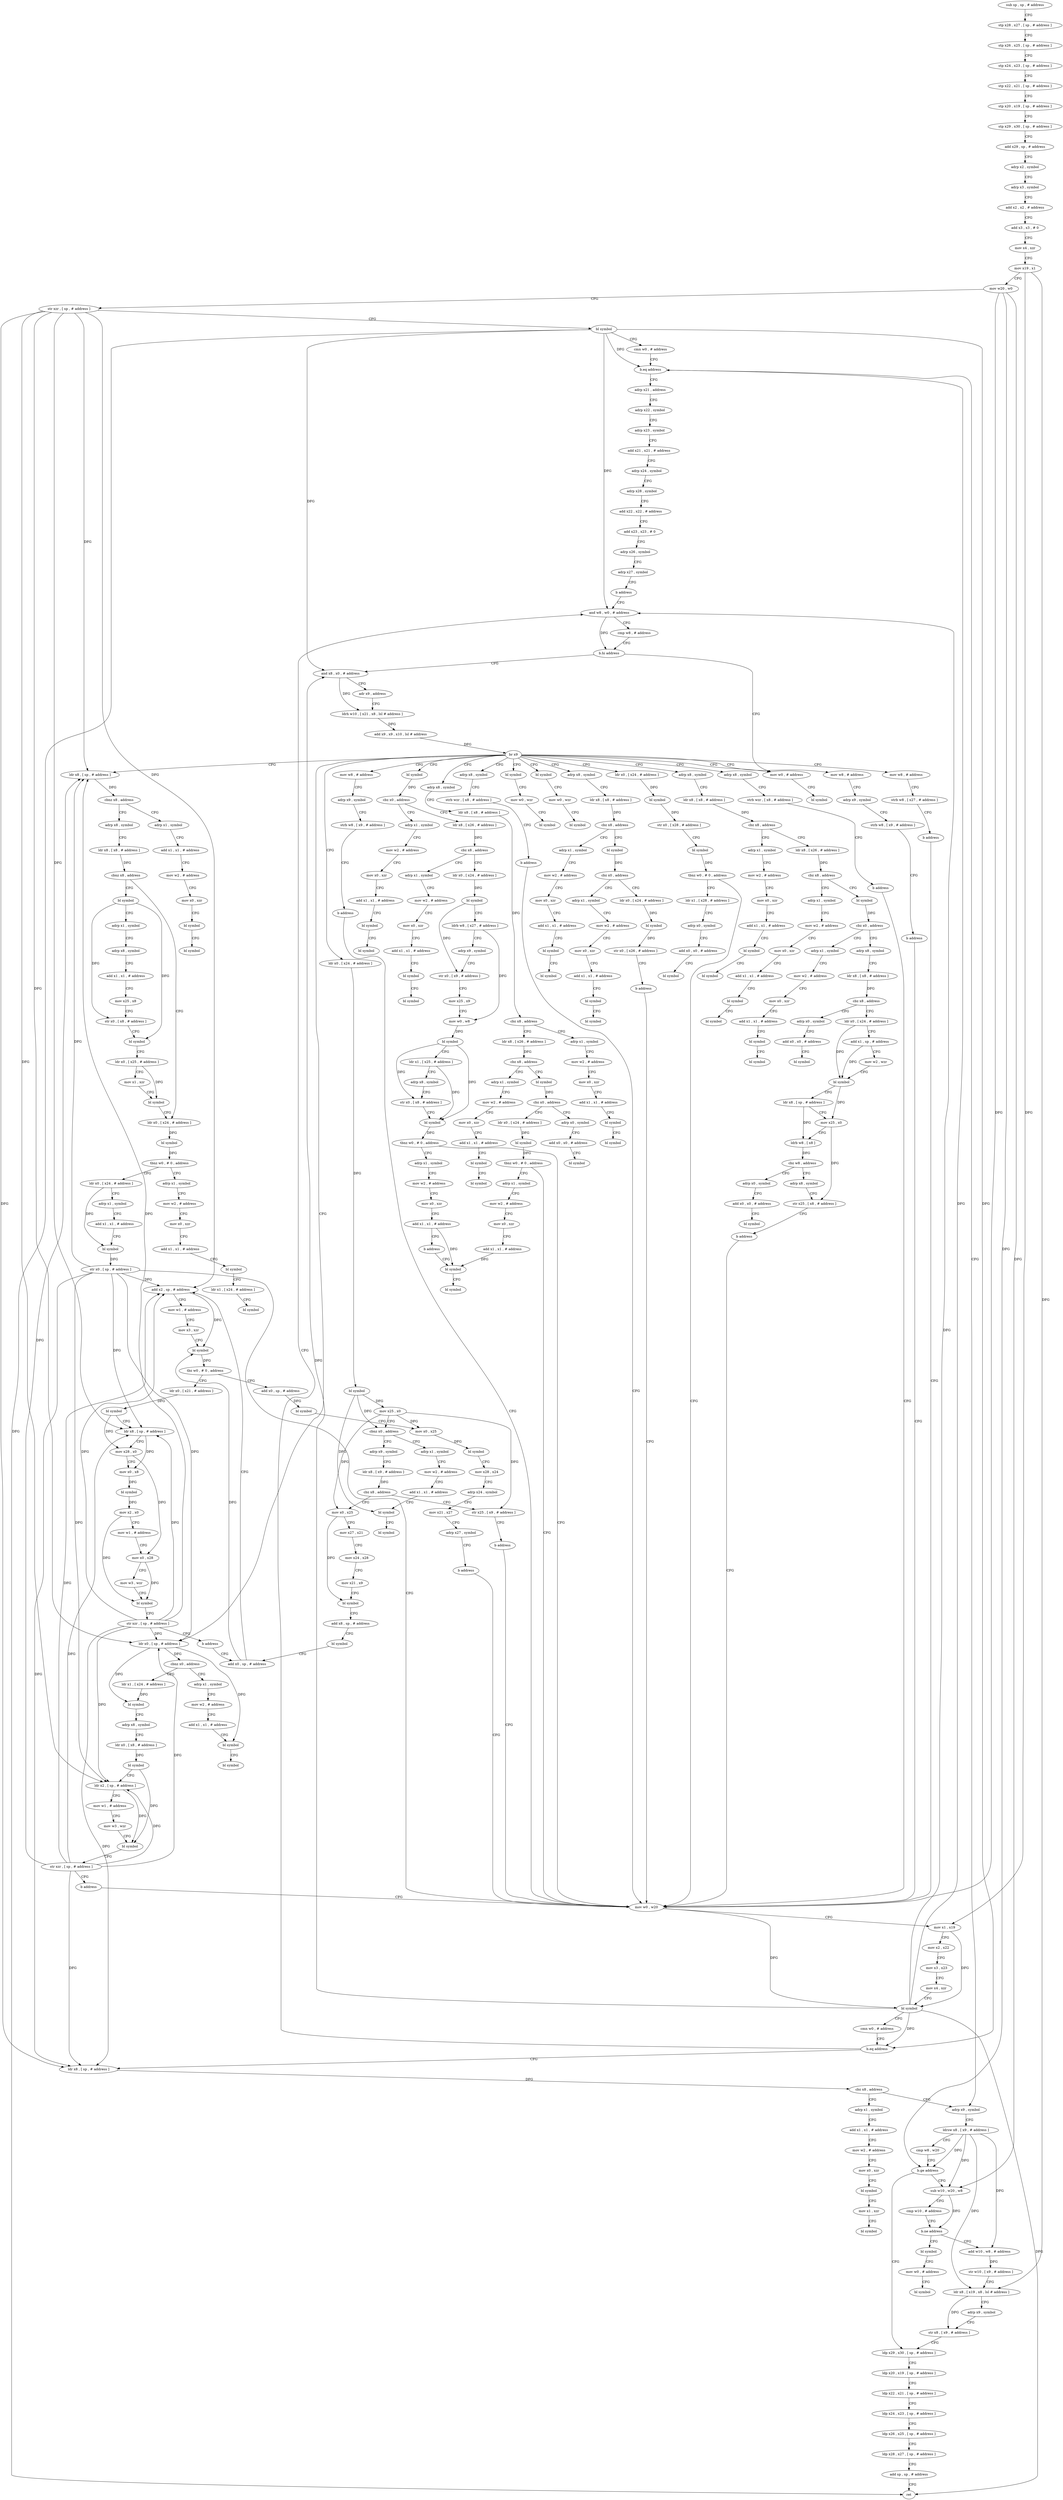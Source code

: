 digraph "func" {
"4215284" [label = "sub sp , sp , # address" ]
"4215288" [label = "stp x28 , x27 , [ sp , # address ]" ]
"4215292" [label = "stp x26 , x25 , [ sp , # address ]" ]
"4215296" [label = "stp x24 , x23 , [ sp , # address ]" ]
"4215300" [label = "stp x22 , x21 , [ sp , # address ]" ]
"4215304" [label = "stp x20 , x19 , [ sp , # address ]" ]
"4215308" [label = "stp x29 , x30 , [ sp , # address ]" ]
"4215312" [label = "add x29 , sp , # address" ]
"4215316" [label = "adrp x2 , symbol" ]
"4215320" [label = "adrp x3 , symbol" ]
"4215324" [label = "add x2 , x2 , # address" ]
"4215328" [label = "add x3 , x3 , # 0" ]
"4215332" [label = "mov x4 , xzr" ]
"4215336" [label = "mov x19 , x1" ]
"4215340" [label = "mov w20 , w0" ]
"4215344" [label = "str xzr , [ sp , # address ]" ]
"4215348" [label = "bl symbol" ]
"4215352" [label = "cmn w0 , # address" ]
"4215356" [label = "b.eq address" ]
"4216536" [label = "adrp x9 , symbol" ]
"4215360" [label = "adrp x21 , address" ]
"4216540" [label = "ldrsw x8 , [ x9 , # address ]" ]
"4216544" [label = "cmp w8 , w20" ]
"4216548" [label = "b.ge address" ]
"4216584" [label = "ldp x29 , x30 , [ sp , # address ]" ]
"4216552" [label = "sub w10 , w20 , w8" ]
"4215364" [label = "adrp x22 , symbol" ]
"4215368" [label = "adrp x23 , symbol" ]
"4215372" [label = "add x21 , x21 , # address" ]
"4215376" [label = "adrp x24 , symbol" ]
"4215380" [label = "adrp x28 , symbol" ]
"4215384" [label = "add x22 , x22 , # address" ]
"4215388" [label = "add x23 , x23 , # 0" ]
"4215392" [label = "adrp x26 , symbol" ]
"4215396" [label = "adrp x27 , symbol" ]
"4215400" [label = "b address" ]
"4215456" [label = "and w8 , w0 , # address" ]
"4216588" [label = "ldp x20 , x19 , [ sp , # address ]" ]
"4216592" [label = "ldp x22 , x21 , [ sp , # address ]" ]
"4216596" [label = "ldp x24 , x23 , [ sp , # address ]" ]
"4216600" [label = "ldp x26 , x25 , [ sp , # address ]" ]
"4216604" [label = "ldp x28 , x27 , [ sp , # address ]" ]
"4216608" [label = "add sp , sp , # address" ]
"4216612" [label = "ret" ]
"4216556" [label = "cmp w10 , # address" ]
"4216560" [label = "b.ne address" ]
"4216680" [label = "bl symbol" ]
"4216564" [label = "add w10 , w8 , # address" ]
"4215460" [label = "cmp w8 , # address" ]
"4215464" [label = "b.hi address" ]
"4216616" [label = "mov w0 , # address" ]
"4215468" [label = "and x8 , x0 , # address" ]
"4216684" [label = "mov w0 , # address" ]
"4216688" [label = "bl symbol" ]
"4216568" [label = "str w10 , [ x9 , # address ]" ]
"4216572" [label = "ldr x8 , [ x19 , x8 , lsl # address ]" ]
"4216576" [label = "adrp x9 , symbol" ]
"4216580" [label = "str x8 , [ x9 , # address ]" ]
"4216620" [label = "bl symbol" ]
"4215472" [label = "adr x9 , address" ]
"4215476" [label = "ldrh w10 , [ x21 , x8 , lsl # address ]" ]
"4215480" [label = "add x9 , x9 , x10 , lsl # address" ]
"4215484" [label = "br x9" ]
"4215488" [label = "ldr x0 , [ x24 , # address ]" ]
"4215528" [label = "ldr x8 , [ sp , # address ]" ]
"4215632" [label = "bl symbol" ]
"4215768" [label = "adrp x8 , symbol" ]
"4215896" [label = "ldr x0 , [ x24 , # address ]" ]
"4216048" [label = "adrp x8 , symbol" ]
"4216132" [label = "mov w8 , # address" ]
"4216144" [label = "adrp x8 , symbol" ]
"4216324" [label = "ldr x0 , [ sp , # address ]" ]
"4216436" [label = "mov w8 , # address" ]
"4216452" [label = "adrp x8 , symbol" ]
"4216464" [label = "adrp x8 , symbol" ]
"4216476" [label = "mov w8 , # address" ]
"4216624" [label = "bl symbol" ]
"4216636" [label = "bl symbol" ]
"4215492" [label = "bl symbol" ]
"4215496" [label = "str x0 , [ x28 , # address ]" ]
"4215500" [label = "bl symbol" ]
"4215504" [label = "tbnz w0 , # 0 , address" ]
"4215424" [label = "mov w0 , w20" ]
"4215508" [label = "ldr x1 , [ x28 , # address ]" ]
"4215532" [label = "cbnz x8 , address" ]
"4216648" [label = "adrp x1 , symbol" ]
"4215536" [label = "adrp x8 , symbol" ]
"4215636" [label = "cbz x0 , address" ]
"4215664" [label = "ldr x8 , [ x26 , # address ]" ]
"4215640" [label = "adrp x1 , symbol" ]
"4215772" [label = "ldr x8 , [ x8 , # address ]" ]
"4215776" [label = "cbz x8 , address" ]
"4215804" [label = "ldr x8 , [ x26 , # address ]" ]
"4215780" [label = "adrp x1 , symbol" ]
"4215900" [label = "bl symbol" ]
"4215904" [label = "mov x25 , x0" ]
"4215908" [label = "cbnz x0 , address" ]
"4215932" [label = "adrp x9 , symbol" ]
"4215912" [label = "adrp x1 , symbol" ]
"4216052" [label = "ldr x8 , [ x8 , # address ]" ]
"4216056" [label = "cbz x8 , address" ]
"4216084" [label = "bl symbol" ]
"4216060" [label = "adrp x1 , symbol" ]
"4216136" [label = "strb w8 , [ x27 , # address ]" ]
"4216140" [label = "b address" ]
"4216148" [label = "ldr x8 , [ x8 , # address ]" ]
"4216152" [label = "cbz x8 , address" ]
"4216180" [label = "ldr x8 , [ x26 , # address ]" ]
"4216156" [label = "adrp x1 , symbol" ]
"4216328" [label = "cbnz x0 , address" ]
"4216356" [label = "ldr x1 , [ x24 , # address ]" ]
"4216332" [label = "adrp x1 , symbol" ]
"4216440" [label = "adrp x9 , symbol" ]
"4216444" [label = "strb w8 , [ x9 , # address ]" ]
"4216448" [label = "b address" ]
"4216456" [label = "strb wzr , [ x8 , # address ]" ]
"4216460" [label = "b address" ]
"4216468" [label = "strb wzr , [ x8 , # address ]" ]
"4216472" [label = "b address" ]
"4216480" [label = "adrp x9 , symbol" ]
"4216484" [label = "strb w8 , [ x9 , # address ]" ]
"4216488" [label = "b address" ]
"4216628" [label = "mov w0 , wzr" ]
"4216632" [label = "bl symbol" ]
"4216640" [label = "mov w0 , wzr" ]
"4216644" [label = "bl symbol" ]
"4215428" [label = "mov x1 , x19" ]
"4215432" [label = "mov x2 , x22" ]
"4215436" [label = "mov x3 , x23" ]
"4215440" [label = "mov x4 , xzr" ]
"4215444" [label = "bl symbol" ]
"4215448" [label = "cmn w0 , # address" ]
"4215452" [label = "b.eq address" ]
"4216500" [label = "ldr x8 , [ sp , # address ]" ]
"4215512" [label = "adrp x0 , symbol" ]
"4215516" [label = "add x0 , x0 , # address" ]
"4215520" [label = "bl symbol" ]
"4216652" [label = "add x1 , x1 , # address" ]
"4216656" [label = "mov w2 , # address" ]
"4216660" [label = "mov x0 , xzr" ]
"4216664" [label = "bl symbol" ]
"4216668" [label = "bl symbol" ]
"4215540" [label = "ldr x8 , [ x8 , # address ]" ]
"4215544" [label = "cbnz x8 , address" ]
"4215588" [label = "ldr x0 , [ x24 , # address ]" ]
"4215548" [label = "bl symbol" ]
"4215668" [label = "cbz x8 , address" ]
"4215696" [label = "ldr x0 , [ x24 , # address ]" ]
"4215672" [label = "adrp x1 , symbol" ]
"4215644" [label = "mov w2 , # address" ]
"4215648" [label = "mov x0 , xzr" ]
"4215652" [label = "add x1 , x1 , # address" ]
"4215656" [label = "bl symbol" ]
"4215660" [label = "bl symbol" ]
"4215808" [label = "cbz x8 , address" ]
"4215836" [label = "bl symbol" ]
"4215812" [label = "adrp x1 , symbol" ]
"4215784" [label = "mov w2 , # address" ]
"4215788" [label = "mov x0 , xzr" ]
"4215792" [label = "add x1 , x1 , # address" ]
"4215796" [label = "bl symbol" ]
"4215800" [label = "bl symbol" ]
"4215936" [label = "ldr x8 , [ x9 , # address ]" ]
"4215940" [label = "cbz x8 , address" ]
"4216492" [label = "str x25 , [ x9 , # address ]" ]
"4215944" [label = "mov x0 , x25" ]
"4215916" [label = "mov w2 , # address" ]
"4215920" [label = "add x1 , x1 , # address" ]
"4215924" [label = "bl symbol" ]
"4215928" [label = "bl symbol" ]
"4216088" [label = "cbz x0 , address" ]
"4216116" [label = "ldr x0 , [ x24 , # address ]" ]
"4216092" [label = "adrp x1 , symbol" ]
"4216064" [label = "mov w2 , # address" ]
"4216068" [label = "mov x0 , xzr" ]
"4216072" [label = "add x1 , x1 , # address" ]
"4216076" [label = "bl symbol" ]
"4216080" [label = "bl symbol" ]
"4216184" [label = "cbz x8 , address" ]
"4216212" [label = "bl symbol" ]
"4216188" [label = "adrp x1 , symbol" ]
"4216160" [label = "mov w2 , # address" ]
"4216164" [label = "mov x0 , xzr" ]
"4216168" [label = "add x1 , x1 , # address" ]
"4216172" [label = "bl symbol" ]
"4216176" [label = "bl symbol" ]
"4216360" [label = "bl symbol" ]
"4216364" [label = "adrp x8 , symbol" ]
"4216368" [label = "ldr x0 , [ x8 , # address ]" ]
"4216372" [label = "bl symbol" ]
"4216376" [label = "ldr x2 , [ sp , # address ]" ]
"4216380" [label = "mov w1 , # address" ]
"4216384" [label = "mov w3 , wzr" ]
"4216388" [label = "bl symbol" ]
"4216392" [label = "str xzr , [ sp , # address ]" ]
"4216396" [label = "b address" ]
"4216336" [label = "mov w2 , # address" ]
"4216340" [label = "add x1 , x1 , # address" ]
"4216344" [label = "bl symbol" ]
"4216348" [label = "bl symbol" ]
"4216504" [label = "cbz x8 , address" ]
"4216508" [label = "adrp x1 , symbol" ]
"4215592" [label = "bl symbol" ]
"4215596" [label = "tbnz w0 , # 0 , address" ]
"4215404" [label = "ldr x0 , [ x24 , # address ]" ]
"4215600" [label = "adrp x1 , symbol" ]
"4215552" [label = "adrp x1 , symbol" ]
"4215556" [label = "adrp x8 , symbol" ]
"4215560" [label = "add x1 , x1 , # address" ]
"4215564" [label = "mov x25 , x8" ]
"4215568" [label = "str x0 , [ x8 , # address ]" ]
"4215572" [label = "bl symbol" ]
"4215576" [label = "ldr x0 , [ x25 , # address ]" ]
"4215580" [label = "mov x1 , xzr" ]
"4215584" [label = "bl symbol" ]
"4215700" [label = "bl symbol" ]
"4215704" [label = "ldrb w8 , [ x27 , # address ]" ]
"4215708" [label = "adrp x9 , symbol" ]
"4215712" [label = "str x0 , [ x9 , # address ]" ]
"4215716" [label = "mov x25 , x9" ]
"4215720" [label = "mov w0 , w8" ]
"4215724" [label = "bl symbol" ]
"4215728" [label = "ldr x1 , [ x25 , # address ]" ]
"4215732" [label = "adrp x8 , symbol" ]
"4215736" [label = "str x0 , [ x8 , # address ]" ]
"4215740" [label = "bl symbol" ]
"4215744" [label = "tbnz w0 , # 0 , address" ]
"4215748" [label = "adrp x1 , symbol" ]
"4215676" [label = "mov w2 , # address" ]
"4215680" [label = "mov x0 , xzr" ]
"4215684" [label = "add x1 , x1 , # address" ]
"4215688" [label = "bl symbol" ]
"4215692" [label = "bl symbol" ]
"4215840" [label = "cbz x0 , address" ]
"4215856" [label = "ldr x0 , [ x24 , # address ]" ]
"4215844" [label = "adrp x0 , symbol" ]
"4215816" [label = "mov w2 , # address" ]
"4215820" [label = "mov x0 , xzr" ]
"4215824" [label = "add x1 , x1 , # address" ]
"4215828" [label = "bl symbol" ]
"4215832" [label = "bl symbol" ]
"4216496" [label = "b address" ]
"4215948" [label = "mov x27 , x21" ]
"4215952" [label = "mov x24 , x28" ]
"4215956" [label = "mov x21 , x9" ]
"4215960" [label = "bl symbol" ]
"4215964" [label = "add x8 , sp , # address" ]
"4215968" [label = "bl symbol" ]
"4215972" [label = "add x0 , sp , # address" ]
"4216120" [label = "bl symbol" ]
"4216124" [label = "str x0 , [ x26 , # address ]" ]
"4216128" [label = "b address" ]
"4216096" [label = "mov w2 , # address" ]
"4216100" [label = "mov x0 , xzr" ]
"4216104" [label = "add x1 , x1 , # address" ]
"4216108" [label = "bl symbol" ]
"4216112" [label = "bl symbol" ]
"4216216" [label = "cbz x0 , address" ]
"4216244" [label = "adrp x8 , symbol" ]
"4216220" [label = "adrp x1 , symbol" ]
"4216192" [label = "mov w2 , # address" ]
"4216196" [label = "mov x0 , xzr" ]
"4216200" [label = "add x1 , x1 , # address" ]
"4216204" [label = "bl symbol" ]
"4216208" [label = "bl symbol" ]
"4216512" [label = "add x1 , x1 , # address" ]
"4216516" [label = "mov w2 , # address" ]
"4216520" [label = "mov x0 , xzr" ]
"4216524" [label = "bl symbol" ]
"4216528" [label = "mov x1 , xzr" ]
"4216532" [label = "bl symbol" ]
"4215408" [label = "adrp x1 , symbol" ]
"4215412" [label = "add x1 , x1 , # address" ]
"4215416" [label = "bl symbol" ]
"4215420" [label = "str x0 , [ sp , # address ]" ]
"4215604" [label = "mov w2 , # address" ]
"4215608" [label = "mov x0 , xzr" ]
"4215612" [label = "add x1 , x1 , # address" ]
"4215616" [label = "bl symbol" ]
"4215620" [label = "ldr x1 , [ x24 , # address ]" ]
"4215624" [label = "bl symbol" ]
"4215752" [label = "mov w2 , # address" ]
"4215756" [label = "mov x0 , xzr" ]
"4215760" [label = "add x1 , x1 , # address" ]
"4215764" [label = "b address" ]
"4215884" [label = "bl symbol" ]
"4215860" [label = "bl symbol" ]
"4215864" [label = "tbnz w0 , # 0 , address" ]
"4215868" [label = "adrp x1 , symbol" ]
"4215848" [label = "add x0 , x0 , # address" ]
"4215852" [label = "bl symbol" ]
"4216400" [label = "add x0 , sp , # address" ]
"4216404" [label = "bl symbol" ]
"4216408" [label = "mov x0 , x25" ]
"4216412" [label = "bl symbol" ]
"4216416" [label = "mov x28 , x24" ]
"4216420" [label = "adrp x24 , symbol" ]
"4216424" [label = "mov x21 , x27" ]
"4216428" [label = "adrp x27 , symbol" ]
"4216432" [label = "b address" ]
"4215996" [label = "ldr x0 , [ x21 , # address ]" ]
"4216000" [label = "bl symbol" ]
"4216004" [label = "ldr x8 , [ sp , # address ]" ]
"4216008" [label = "mov x28 , x0" ]
"4216012" [label = "mov x0 , x8" ]
"4216016" [label = "bl symbol" ]
"4216020" [label = "mov x2 , x0" ]
"4216024" [label = "mov w1 , # address" ]
"4216028" [label = "mov x0 , x28" ]
"4216032" [label = "mov w3 , wzr" ]
"4216036" [label = "bl symbol" ]
"4216040" [label = "str xzr , [ sp , # address ]" ]
"4216044" [label = "b address" ]
"4216248" [label = "ldr x8 , [ x8 , # address ]" ]
"4216252" [label = "cbz x8 , address" ]
"4216268" [label = "ldr x0 , [ x24 , # address ]" ]
"4216256" [label = "adrp x0 , symbol" ]
"4216224" [label = "mov w2 , # address" ]
"4216228" [label = "mov x0 , xzr" ]
"4216232" [label = "add x1 , x1 , # address" ]
"4216236" [label = "bl symbol" ]
"4216240" [label = "bl symbol" ]
"4215888" [label = "bl symbol" ]
"4215872" [label = "mov w2 , # address" ]
"4215876" [label = "mov x0 , xzr" ]
"4215880" [label = "add x1 , x1 , # address" ]
"4215976" [label = "add x2 , sp , # address" ]
"4215980" [label = "mov w1 , # address" ]
"4215984" [label = "mov x3 , xzr" ]
"4215988" [label = "bl symbol" ]
"4215992" [label = "tbz w0 , # 0 , address" ]
"4216272" [label = "add x1 , sp , # address" ]
"4216276" [label = "mov w2 , wzr" ]
"4216280" [label = "bl symbol" ]
"4216284" [label = "ldr x8 , [ sp , # address ]" ]
"4216288" [label = "mov x25 , x0" ]
"4216292" [label = "ldrb w8 , [ x8 ]" ]
"4216296" [label = "cbz w8 , address" ]
"4216312" [label = "adrp x8 , symbol" ]
"4216300" [label = "adrp x0 , symbol" ]
"4216260" [label = "add x0 , x0 , # address" ]
"4216264" [label = "bl symbol" ]
"4216316" [label = "str x25 , [ x8 , # address ]" ]
"4216320" [label = "b address" ]
"4216304" [label = "add x0 , x0 , # address" ]
"4216308" [label = "bl symbol" ]
"4215284" -> "4215288" [ label = "CFG" ]
"4215288" -> "4215292" [ label = "CFG" ]
"4215292" -> "4215296" [ label = "CFG" ]
"4215296" -> "4215300" [ label = "CFG" ]
"4215300" -> "4215304" [ label = "CFG" ]
"4215304" -> "4215308" [ label = "CFG" ]
"4215308" -> "4215312" [ label = "CFG" ]
"4215312" -> "4215316" [ label = "CFG" ]
"4215316" -> "4215320" [ label = "CFG" ]
"4215320" -> "4215324" [ label = "CFG" ]
"4215324" -> "4215328" [ label = "CFG" ]
"4215328" -> "4215332" [ label = "CFG" ]
"4215332" -> "4215336" [ label = "CFG" ]
"4215336" -> "4215340" [ label = "CFG" ]
"4215336" -> "4216572" [ label = "DFG" ]
"4215336" -> "4215428" [ label = "DFG" ]
"4215340" -> "4215344" [ label = "CFG" ]
"4215340" -> "4216548" [ label = "DFG" ]
"4215340" -> "4216552" [ label = "DFG" ]
"4215340" -> "4215424" [ label = "DFG" ]
"4215344" -> "4215348" [ label = "CFG" ]
"4215344" -> "4215528" [ label = "DFG" ]
"4215344" -> "4216324" [ label = "DFG" ]
"4215344" -> "4216376" [ label = "DFG" ]
"4215344" -> "4216500" [ label = "DFG" ]
"4215344" -> "4216004" [ label = "DFG" ]
"4215344" -> "4215976" [ label = "DFG" ]
"4215348" -> "4215352" [ label = "CFG" ]
"4215348" -> "4215356" [ label = "DFG" ]
"4215348" -> "4216612" [ label = "DFG" ]
"4215348" -> "4215456" [ label = "DFG" ]
"4215348" -> "4215468" [ label = "DFG" ]
"4215348" -> "4215452" [ label = "DFG" ]
"4215352" -> "4215356" [ label = "CFG" ]
"4215356" -> "4216536" [ label = "CFG" ]
"4215356" -> "4215360" [ label = "CFG" ]
"4216536" -> "4216540" [ label = "CFG" ]
"4215360" -> "4215364" [ label = "CFG" ]
"4216540" -> "4216544" [ label = "CFG" ]
"4216540" -> "4216548" [ label = "DFG" ]
"4216540" -> "4216552" [ label = "DFG" ]
"4216540" -> "4216564" [ label = "DFG" ]
"4216540" -> "4216572" [ label = "DFG" ]
"4216544" -> "4216548" [ label = "CFG" ]
"4216548" -> "4216584" [ label = "CFG" ]
"4216548" -> "4216552" [ label = "CFG" ]
"4216584" -> "4216588" [ label = "CFG" ]
"4216552" -> "4216556" [ label = "CFG" ]
"4216552" -> "4216560" [ label = "DFG" ]
"4215364" -> "4215368" [ label = "CFG" ]
"4215368" -> "4215372" [ label = "CFG" ]
"4215372" -> "4215376" [ label = "CFG" ]
"4215376" -> "4215380" [ label = "CFG" ]
"4215380" -> "4215384" [ label = "CFG" ]
"4215384" -> "4215388" [ label = "CFG" ]
"4215388" -> "4215392" [ label = "CFG" ]
"4215392" -> "4215396" [ label = "CFG" ]
"4215396" -> "4215400" [ label = "CFG" ]
"4215400" -> "4215456" [ label = "CFG" ]
"4215456" -> "4215460" [ label = "CFG" ]
"4215456" -> "4215464" [ label = "DFG" ]
"4216588" -> "4216592" [ label = "CFG" ]
"4216592" -> "4216596" [ label = "CFG" ]
"4216596" -> "4216600" [ label = "CFG" ]
"4216600" -> "4216604" [ label = "CFG" ]
"4216604" -> "4216608" [ label = "CFG" ]
"4216608" -> "4216612" [ label = "CFG" ]
"4216556" -> "4216560" [ label = "CFG" ]
"4216560" -> "4216680" [ label = "CFG" ]
"4216560" -> "4216564" [ label = "CFG" ]
"4216680" -> "4216684" [ label = "CFG" ]
"4216564" -> "4216568" [ label = "DFG" ]
"4215460" -> "4215464" [ label = "CFG" ]
"4215464" -> "4216616" [ label = "CFG" ]
"4215464" -> "4215468" [ label = "CFG" ]
"4216616" -> "4216620" [ label = "CFG" ]
"4215468" -> "4215472" [ label = "CFG" ]
"4215468" -> "4215476" [ label = "DFG" ]
"4216684" -> "4216688" [ label = "CFG" ]
"4216568" -> "4216572" [ label = "CFG" ]
"4216572" -> "4216576" [ label = "CFG" ]
"4216572" -> "4216580" [ label = "DFG" ]
"4216576" -> "4216580" [ label = "CFG" ]
"4216580" -> "4216584" [ label = "CFG" ]
"4215472" -> "4215476" [ label = "CFG" ]
"4215476" -> "4215480" [ label = "DFG" ]
"4215480" -> "4215484" [ label = "DFG" ]
"4215484" -> "4215488" [ label = "CFG" ]
"4215484" -> "4215528" [ label = "CFG" ]
"4215484" -> "4215632" [ label = "CFG" ]
"4215484" -> "4215768" [ label = "CFG" ]
"4215484" -> "4215896" [ label = "CFG" ]
"4215484" -> "4216048" [ label = "CFG" ]
"4215484" -> "4216132" [ label = "CFG" ]
"4215484" -> "4216144" [ label = "CFG" ]
"4215484" -> "4216324" [ label = "CFG" ]
"4215484" -> "4216436" [ label = "CFG" ]
"4215484" -> "4216452" [ label = "CFG" ]
"4215484" -> "4216464" [ label = "CFG" ]
"4215484" -> "4216476" [ label = "CFG" ]
"4215484" -> "4216616" [ label = "CFG" ]
"4215484" -> "4216624" [ label = "CFG" ]
"4215484" -> "4216636" [ label = "CFG" ]
"4215488" -> "4215492" [ label = "DFG" ]
"4215528" -> "4215532" [ label = "DFG" ]
"4215632" -> "4215636" [ label = "DFG" ]
"4215768" -> "4215772" [ label = "CFG" ]
"4215896" -> "4215900" [ label = "DFG" ]
"4216048" -> "4216052" [ label = "CFG" ]
"4216132" -> "4216136" [ label = "CFG" ]
"4216144" -> "4216148" [ label = "CFG" ]
"4216324" -> "4216328" [ label = "DFG" ]
"4216324" -> "4216360" [ label = "DFG" ]
"4216324" -> "4216344" [ label = "DFG" ]
"4216436" -> "4216440" [ label = "CFG" ]
"4216452" -> "4216456" [ label = "CFG" ]
"4216464" -> "4216468" [ label = "CFG" ]
"4216476" -> "4216480" [ label = "CFG" ]
"4216624" -> "4216628" [ label = "CFG" ]
"4216636" -> "4216640" [ label = "CFG" ]
"4215492" -> "4215496" [ label = "DFG" ]
"4215496" -> "4215500" [ label = "CFG" ]
"4215500" -> "4215504" [ label = "DFG" ]
"4215504" -> "4215424" [ label = "CFG" ]
"4215504" -> "4215508" [ label = "CFG" ]
"4215424" -> "4215428" [ label = "CFG" ]
"4215424" -> "4215444" [ label = "DFG" ]
"4215508" -> "4215512" [ label = "CFG" ]
"4215532" -> "4216648" [ label = "CFG" ]
"4215532" -> "4215536" [ label = "CFG" ]
"4216648" -> "4216652" [ label = "CFG" ]
"4215536" -> "4215540" [ label = "CFG" ]
"4215636" -> "4215664" [ label = "CFG" ]
"4215636" -> "4215640" [ label = "CFG" ]
"4215664" -> "4215668" [ label = "DFG" ]
"4215640" -> "4215644" [ label = "CFG" ]
"4215772" -> "4215776" [ label = "DFG" ]
"4215776" -> "4215804" [ label = "CFG" ]
"4215776" -> "4215780" [ label = "CFG" ]
"4215804" -> "4215808" [ label = "DFG" ]
"4215780" -> "4215784" [ label = "CFG" ]
"4215900" -> "4215904" [ label = "DFG" ]
"4215900" -> "4215908" [ label = "DFG" ]
"4215900" -> "4215924" [ label = "DFG" ]
"4215904" -> "4215908" [ label = "CFG" ]
"4215904" -> "4216492" [ label = "DFG" ]
"4215904" -> "4215944" [ label = "DFG" ]
"4215904" -> "4216408" [ label = "DFG" ]
"4215908" -> "4215932" [ label = "CFG" ]
"4215908" -> "4215912" [ label = "CFG" ]
"4215932" -> "4215936" [ label = "CFG" ]
"4215912" -> "4215916" [ label = "CFG" ]
"4216052" -> "4216056" [ label = "DFG" ]
"4216056" -> "4216084" [ label = "CFG" ]
"4216056" -> "4216060" [ label = "CFG" ]
"4216084" -> "4216088" [ label = "DFG" ]
"4216060" -> "4216064" [ label = "CFG" ]
"4216136" -> "4216140" [ label = "CFG" ]
"4216140" -> "4215424" [ label = "CFG" ]
"4216148" -> "4216152" [ label = "DFG" ]
"4216152" -> "4216180" [ label = "CFG" ]
"4216152" -> "4216156" [ label = "CFG" ]
"4216180" -> "4216184" [ label = "DFG" ]
"4216156" -> "4216160" [ label = "CFG" ]
"4216328" -> "4216356" [ label = "CFG" ]
"4216328" -> "4216332" [ label = "CFG" ]
"4216356" -> "4216360" [ label = "DFG" ]
"4216332" -> "4216336" [ label = "CFG" ]
"4216440" -> "4216444" [ label = "CFG" ]
"4216444" -> "4216448" [ label = "CFG" ]
"4216448" -> "4215424" [ label = "CFG" ]
"4216456" -> "4216460" [ label = "CFG" ]
"4216460" -> "4215424" [ label = "CFG" ]
"4216468" -> "4216472" [ label = "CFG" ]
"4216472" -> "4215424" [ label = "CFG" ]
"4216480" -> "4216484" [ label = "CFG" ]
"4216484" -> "4216488" [ label = "CFG" ]
"4216488" -> "4215424" [ label = "CFG" ]
"4216628" -> "4216632" [ label = "CFG" ]
"4216640" -> "4216644" [ label = "CFG" ]
"4215428" -> "4215432" [ label = "CFG" ]
"4215428" -> "4215444" [ label = "DFG" ]
"4215432" -> "4215436" [ label = "CFG" ]
"4215436" -> "4215440" [ label = "CFG" ]
"4215440" -> "4215444" [ label = "CFG" ]
"4215444" -> "4215448" [ label = "CFG" ]
"4215444" -> "4215356" [ label = "DFG" ]
"4215444" -> "4215456" [ label = "DFG" ]
"4215444" -> "4215468" [ label = "DFG" ]
"4215444" -> "4216612" [ label = "DFG" ]
"4215444" -> "4215452" [ label = "DFG" ]
"4215448" -> "4215452" [ label = "CFG" ]
"4215452" -> "4216500" [ label = "CFG" ]
"4215452" -> "4215456" [ label = "CFG" ]
"4216500" -> "4216504" [ label = "DFG" ]
"4215512" -> "4215516" [ label = "CFG" ]
"4215516" -> "4215520" [ label = "CFG" ]
"4216652" -> "4216656" [ label = "CFG" ]
"4216656" -> "4216660" [ label = "CFG" ]
"4216660" -> "4216664" [ label = "CFG" ]
"4216664" -> "4216668" [ label = "CFG" ]
"4215540" -> "4215544" [ label = "DFG" ]
"4215544" -> "4215588" [ label = "CFG" ]
"4215544" -> "4215548" [ label = "CFG" ]
"4215588" -> "4215592" [ label = "DFG" ]
"4215548" -> "4215552" [ label = "CFG" ]
"4215548" -> "4215568" [ label = "DFG" ]
"4215548" -> "4215572" [ label = "DFG" ]
"4215668" -> "4215696" [ label = "CFG" ]
"4215668" -> "4215672" [ label = "CFG" ]
"4215696" -> "4215700" [ label = "DFG" ]
"4215672" -> "4215676" [ label = "CFG" ]
"4215644" -> "4215648" [ label = "CFG" ]
"4215648" -> "4215652" [ label = "CFG" ]
"4215652" -> "4215656" [ label = "CFG" ]
"4215656" -> "4215660" [ label = "CFG" ]
"4215808" -> "4215836" [ label = "CFG" ]
"4215808" -> "4215812" [ label = "CFG" ]
"4215836" -> "4215840" [ label = "DFG" ]
"4215812" -> "4215816" [ label = "CFG" ]
"4215784" -> "4215788" [ label = "CFG" ]
"4215788" -> "4215792" [ label = "CFG" ]
"4215792" -> "4215796" [ label = "CFG" ]
"4215796" -> "4215800" [ label = "CFG" ]
"4215936" -> "4215940" [ label = "DFG" ]
"4215940" -> "4216492" [ label = "CFG" ]
"4215940" -> "4215944" [ label = "CFG" ]
"4216492" -> "4216496" [ label = "CFG" ]
"4215944" -> "4215948" [ label = "CFG" ]
"4215944" -> "4215960" [ label = "DFG" ]
"4215916" -> "4215920" [ label = "CFG" ]
"4215920" -> "4215924" [ label = "CFG" ]
"4215924" -> "4215928" [ label = "CFG" ]
"4216088" -> "4216116" [ label = "CFG" ]
"4216088" -> "4216092" [ label = "CFG" ]
"4216116" -> "4216120" [ label = "DFG" ]
"4216092" -> "4216096" [ label = "CFG" ]
"4216064" -> "4216068" [ label = "CFG" ]
"4216068" -> "4216072" [ label = "CFG" ]
"4216072" -> "4216076" [ label = "CFG" ]
"4216076" -> "4216080" [ label = "CFG" ]
"4216184" -> "4216212" [ label = "CFG" ]
"4216184" -> "4216188" [ label = "CFG" ]
"4216212" -> "4216216" [ label = "DFG" ]
"4216188" -> "4216192" [ label = "CFG" ]
"4216160" -> "4216164" [ label = "CFG" ]
"4216164" -> "4216168" [ label = "CFG" ]
"4216168" -> "4216172" [ label = "CFG" ]
"4216172" -> "4216176" [ label = "CFG" ]
"4216360" -> "4216364" [ label = "CFG" ]
"4216364" -> "4216368" [ label = "CFG" ]
"4216368" -> "4216372" [ label = "DFG" ]
"4216372" -> "4216376" [ label = "CFG" ]
"4216372" -> "4216388" [ label = "DFG" ]
"4216376" -> "4216380" [ label = "CFG" ]
"4216376" -> "4216388" [ label = "DFG" ]
"4216380" -> "4216384" [ label = "CFG" ]
"4216384" -> "4216388" [ label = "CFG" ]
"4216388" -> "4216392" [ label = "CFG" ]
"4216392" -> "4216396" [ label = "CFG" ]
"4216392" -> "4215528" [ label = "DFG" ]
"4216392" -> "4216324" [ label = "DFG" ]
"4216392" -> "4216376" [ label = "DFG" ]
"4216392" -> "4216500" [ label = "DFG" ]
"4216392" -> "4216004" [ label = "DFG" ]
"4216392" -> "4215976" [ label = "DFG" ]
"4216396" -> "4215424" [ label = "CFG" ]
"4216336" -> "4216340" [ label = "CFG" ]
"4216340" -> "4216344" [ label = "CFG" ]
"4216344" -> "4216348" [ label = "CFG" ]
"4216504" -> "4216536" [ label = "CFG" ]
"4216504" -> "4216508" [ label = "CFG" ]
"4216508" -> "4216512" [ label = "CFG" ]
"4215592" -> "4215596" [ label = "DFG" ]
"4215596" -> "4215404" [ label = "CFG" ]
"4215596" -> "4215600" [ label = "CFG" ]
"4215404" -> "4215408" [ label = "CFG" ]
"4215404" -> "4215416" [ label = "DFG" ]
"4215600" -> "4215604" [ label = "CFG" ]
"4215552" -> "4215556" [ label = "CFG" ]
"4215556" -> "4215560" [ label = "CFG" ]
"4215560" -> "4215564" [ label = "CFG" ]
"4215564" -> "4215568" [ label = "CFG" ]
"4215568" -> "4215572" [ label = "CFG" ]
"4215572" -> "4215576" [ label = "CFG" ]
"4215576" -> "4215580" [ label = "CFG" ]
"4215576" -> "4215584" [ label = "DFG" ]
"4215580" -> "4215584" [ label = "CFG" ]
"4215584" -> "4215588" [ label = "CFG" ]
"4215700" -> "4215704" [ label = "CFG" ]
"4215700" -> "4215712" [ label = "DFG" ]
"4215704" -> "4215708" [ label = "CFG" ]
"4215704" -> "4215720" [ label = "DFG" ]
"4215708" -> "4215712" [ label = "CFG" ]
"4215712" -> "4215716" [ label = "CFG" ]
"4215716" -> "4215720" [ label = "CFG" ]
"4215720" -> "4215724" [ label = "DFG" ]
"4215724" -> "4215728" [ label = "CFG" ]
"4215724" -> "4215736" [ label = "DFG" ]
"4215724" -> "4215740" [ label = "DFG" ]
"4215728" -> "4215732" [ label = "CFG" ]
"4215728" -> "4215740" [ label = "DFG" ]
"4215732" -> "4215736" [ label = "CFG" ]
"4215736" -> "4215740" [ label = "CFG" ]
"4215740" -> "4215744" [ label = "DFG" ]
"4215744" -> "4215424" [ label = "CFG" ]
"4215744" -> "4215748" [ label = "CFG" ]
"4215748" -> "4215752" [ label = "CFG" ]
"4215676" -> "4215680" [ label = "CFG" ]
"4215680" -> "4215684" [ label = "CFG" ]
"4215684" -> "4215688" [ label = "CFG" ]
"4215688" -> "4215692" [ label = "CFG" ]
"4215840" -> "4215856" [ label = "CFG" ]
"4215840" -> "4215844" [ label = "CFG" ]
"4215856" -> "4215860" [ label = "DFG" ]
"4215844" -> "4215848" [ label = "CFG" ]
"4215816" -> "4215820" [ label = "CFG" ]
"4215820" -> "4215824" [ label = "CFG" ]
"4215824" -> "4215828" [ label = "CFG" ]
"4215828" -> "4215832" [ label = "CFG" ]
"4216496" -> "4215424" [ label = "CFG" ]
"4215948" -> "4215952" [ label = "CFG" ]
"4215952" -> "4215956" [ label = "CFG" ]
"4215956" -> "4215960" [ label = "CFG" ]
"4215960" -> "4215964" [ label = "CFG" ]
"4215964" -> "4215968" [ label = "CFG" ]
"4215968" -> "4215972" [ label = "CFG" ]
"4215972" -> "4215976" [ label = "CFG" ]
"4215972" -> "4215988" [ label = "DFG" ]
"4216120" -> "4216124" [ label = "DFG" ]
"4216124" -> "4216128" [ label = "CFG" ]
"4216128" -> "4215424" [ label = "CFG" ]
"4216096" -> "4216100" [ label = "CFG" ]
"4216100" -> "4216104" [ label = "CFG" ]
"4216104" -> "4216108" [ label = "CFG" ]
"4216108" -> "4216112" [ label = "CFG" ]
"4216216" -> "4216244" [ label = "CFG" ]
"4216216" -> "4216220" [ label = "CFG" ]
"4216244" -> "4216248" [ label = "CFG" ]
"4216220" -> "4216224" [ label = "CFG" ]
"4216192" -> "4216196" [ label = "CFG" ]
"4216196" -> "4216200" [ label = "CFG" ]
"4216200" -> "4216204" [ label = "CFG" ]
"4216204" -> "4216208" [ label = "CFG" ]
"4216512" -> "4216516" [ label = "CFG" ]
"4216516" -> "4216520" [ label = "CFG" ]
"4216520" -> "4216524" [ label = "CFG" ]
"4216524" -> "4216528" [ label = "CFG" ]
"4216528" -> "4216532" [ label = "CFG" ]
"4215408" -> "4215412" [ label = "CFG" ]
"4215412" -> "4215416" [ label = "CFG" ]
"4215416" -> "4215420" [ label = "DFG" ]
"4215420" -> "4215424" [ label = "CFG" ]
"4215420" -> "4215528" [ label = "DFG" ]
"4215420" -> "4216324" [ label = "DFG" ]
"4215420" -> "4216376" [ label = "DFG" ]
"4215420" -> "4216500" [ label = "DFG" ]
"4215420" -> "4216004" [ label = "DFG" ]
"4215420" -> "4215976" [ label = "DFG" ]
"4215604" -> "4215608" [ label = "CFG" ]
"4215608" -> "4215612" [ label = "CFG" ]
"4215612" -> "4215616" [ label = "CFG" ]
"4215616" -> "4215620" [ label = "CFG" ]
"4215620" -> "4215624" [ label = "CFG" ]
"4215752" -> "4215756" [ label = "CFG" ]
"4215756" -> "4215760" [ label = "CFG" ]
"4215760" -> "4215764" [ label = "CFG" ]
"4215760" -> "4215884" [ label = "DFG" ]
"4215764" -> "4215884" [ label = "CFG" ]
"4215884" -> "4215888" [ label = "CFG" ]
"4215860" -> "4215864" [ label = "DFG" ]
"4215864" -> "4215424" [ label = "CFG" ]
"4215864" -> "4215868" [ label = "CFG" ]
"4215868" -> "4215872" [ label = "CFG" ]
"4215848" -> "4215852" [ label = "CFG" ]
"4216400" -> "4216404" [ label = "DFG" ]
"4216404" -> "4216408" [ label = "CFG" ]
"4216408" -> "4216412" [ label = "DFG" ]
"4216412" -> "4216416" [ label = "CFG" ]
"4216416" -> "4216420" [ label = "CFG" ]
"4216420" -> "4216424" [ label = "CFG" ]
"4216424" -> "4216428" [ label = "CFG" ]
"4216428" -> "4216432" [ label = "CFG" ]
"4216432" -> "4215424" [ label = "CFG" ]
"4215996" -> "4216000" [ label = "DFG" ]
"4216000" -> "4216004" [ label = "CFG" ]
"4216000" -> "4216008" [ label = "DFG" ]
"4216004" -> "4216008" [ label = "CFG" ]
"4216004" -> "4216012" [ label = "DFG" ]
"4216008" -> "4216012" [ label = "CFG" ]
"4216008" -> "4216028" [ label = "DFG" ]
"4216012" -> "4216016" [ label = "DFG" ]
"4216016" -> "4216020" [ label = "DFG" ]
"4216020" -> "4216024" [ label = "CFG" ]
"4216020" -> "4216036" [ label = "DFG" ]
"4216024" -> "4216028" [ label = "CFG" ]
"4216028" -> "4216032" [ label = "CFG" ]
"4216028" -> "4216036" [ label = "DFG" ]
"4216032" -> "4216036" [ label = "CFG" ]
"4216036" -> "4216040" [ label = "CFG" ]
"4216040" -> "4216044" [ label = "CFG" ]
"4216040" -> "4215528" [ label = "DFG" ]
"4216040" -> "4216324" [ label = "DFG" ]
"4216040" -> "4216376" [ label = "DFG" ]
"4216040" -> "4216500" [ label = "DFG" ]
"4216040" -> "4215976" [ label = "DFG" ]
"4216040" -> "4216004" [ label = "DFG" ]
"4216044" -> "4215972" [ label = "CFG" ]
"4216248" -> "4216252" [ label = "DFG" ]
"4216252" -> "4216268" [ label = "CFG" ]
"4216252" -> "4216256" [ label = "CFG" ]
"4216268" -> "4216272" [ label = "CFG" ]
"4216268" -> "4216280" [ label = "DFG" ]
"4216256" -> "4216260" [ label = "CFG" ]
"4216224" -> "4216228" [ label = "CFG" ]
"4216228" -> "4216232" [ label = "CFG" ]
"4216232" -> "4216236" [ label = "CFG" ]
"4216236" -> "4216240" [ label = "CFG" ]
"4215872" -> "4215876" [ label = "CFG" ]
"4215876" -> "4215880" [ label = "CFG" ]
"4215880" -> "4215884" [ label = "DFG" ]
"4215976" -> "4215980" [ label = "CFG" ]
"4215976" -> "4215988" [ label = "DFG" ]
"4215980" -> "4215984" [ label = "CFG" ]
"4215984" -> "4215988" [ label = "CFG" ]
"4215988" -> "4215992" [ label = "DFG" ]
"4215992" -> "4216400" [ label = "CFG" ]
"4215992" -> "4215996" [ label = "CFG" ]
"4216272" -> "4216276" [ label = "CFG" ]
"4216272" -> "4216280" [ label = "DFG" ]
"4216276" -> "4216280" [ label = "CFG" ]
"4216280" -> "4216284" [ label = "CFG" ]
"4216280" -> "4216288" [ label = "DFG" ]
"4216284" -> "4216288" [ label = "CFG" ]
"4216284" -> "4216292" [ label = "DFG" ]
"4216288" -> "4216292" [ label = "CFG" ]
"4216288" -> "4216316" [ label = "DFG" ]
"4216292" -> "4216296" [ label = "DFG" ]
"4216296" -> "4216312" [ label = "CFG" ]
"4216296" -> "4216300" [ label = "CFG" ]
"4216312" -> "4216316" [ label = "CFG" ]
"4216300" -> "4216304" [ label = "CFG" ]
"4216260" -> "4216264" [ label = "CFG" ]
"4216316" -> "4216320" [ label = "CFG" ]
"4216320" -> "4215424" [ label = "CFG" ]
"4216304" -> "4216308" [ label = "CFG" ]
}
